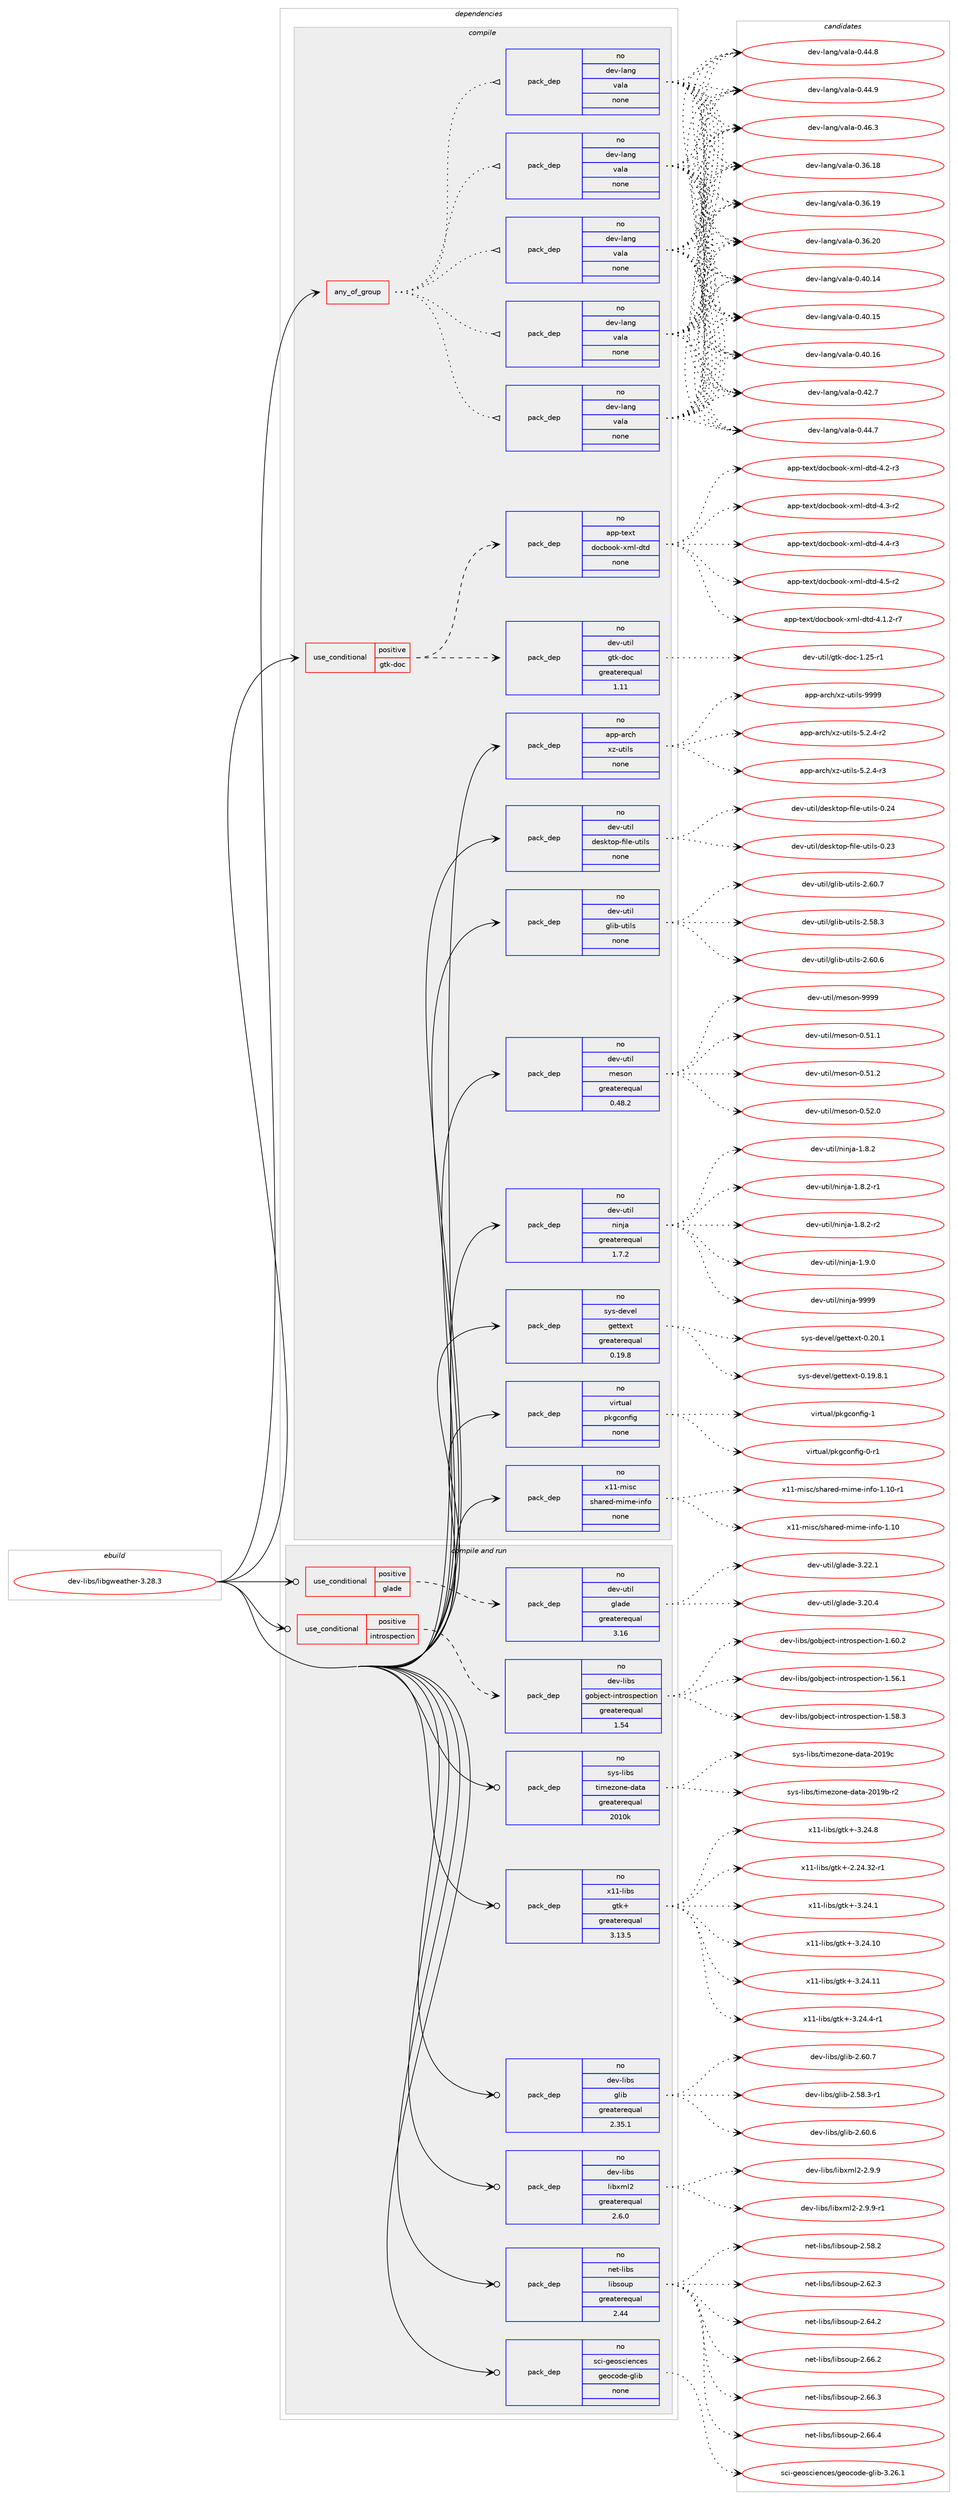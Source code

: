 digraph prolog {

# *************
# Graph options
# *************

newrank=true;
concentrate=true;
compound=true;
graph [rankdir=LR,fontname=Helvetica,fontsize=10,ranksep=1.5];#, ranksep=2.5, nodesep=0.2];
edge  [arrowhead=vee];
node  [fontname=Helvetica,fontsize=10];

# **********
# The ebuild
# **********

subgraph cluster_leftcol {
color=gray;
rank=same;
label=<<i>ebuild</i>>;
id [label="dev-libs/libgweather-3.28.3", color=red, width=4, href="../dev-libs/libgweather-3.28.3.svg"];
}

# ****************
# The dependencies
# ****************

subgraph cluster_midcol {
color=gray;
label=<<i>dependencies</i>>;
subgraph cluster_compile {
fillcolor="#eeeeee";
style=filled;
label=<<i>compile</i>>;
subgraph any11126 {
dependency565832 [label=<<TABLE BORDER="0" CELLBORDER="1" CELLSPACING="0" CELLPADDING="4"><TR><TD CELLPADDING="10">any_of_group</TD></TR></TABLE>>, shape=none, color=red];subgraph pack422592 {
dependency565833 [label=<<TABLE BORDER="0" CELLBORDER="1" CELLSPACING="0" CELLPADDING="4" WIDTH="220"><TR><TD ROWSPAN="6" CELLPADDING="30">pack_dep</TD></TR><TR><TD WIDTH="110">no</TD></TR><TR><TD>dev-lang</TD></TR><TR><TD>vala</TD></TR><TR><TD>none</TD></TR><TR><TD></TD></TR></TABLE>>, shape=none, color=blue];
}
dependency565832:e -> dependency565833:w [weight=20,style="dotted",arrowhead="oinv"];
subgraph pack422593 {
dependency565834 [label=<<TABLE BORDER="0" CELLBORDER="1" CELLSPACING="0" CELLPADDING="4" WIDTH="220"><TR><TD ROWSPAN="6" CELLPADDING="30">pack_dep</TD></TR><TR><TD WIDTH="110">no</TD></TR><TR><TD>dev-lang</TD></TR><TR><TD>vala</TD></TR><TR><TD>none</TD></TR><TR><TD></TD></TR></TABLE>>, shape=none, color=blue];
}
dependency565832:e -> dependency565834:w [weight=20,style="dotted",arrowhead="oinv"];
subgraph pack422594 {
dependency565835 [label=<<TABLE BORDER="0" CELLBORDER="1" CELLSPACING="0" CELLPADDING="4" WIDTH="220"><TR><TD ROWSPAN="6" CELLPADDING="30">pack_dep</TD></TR><TR><TD WIDTH="110">no</TD></TR><TR><TD>dev-lang</TD></TR><TR><TD>vala</TD></TR><TR><TD>none</TD></TR><TR><TD></TD></TR></TABLE>>, shape=none, color=blue];
}
dependency565832:e -> dependency565835:w [weight=20,style="dotted",arrowhead="oinv"];
subgraph pack422595 {
dependency565836 [label=<<TABLE BORDER="0" CELLBORDER="1" CELLSPACING="0" CELLPADDING="4" WIDTH="220"><TR><TD ROWSPAN="6" CELLPADDING="30">pack_dep</TD></TR><TR><TD WIDTH="110">no</TD></TR><TR><TD>dev-lang</TD></TR><TR><TD>vala</TD></TR><TR><TD>none</TD></TR><TR><TD></TD></TR></TABLE>>, shape=none, color=blue];
}
dependency565832:e -> dependency565836:w [weight=20,style="dotted",arrowhead="oinv"];
subgraph pack422596 {
dependency565837 [label=<<TABLE BORDER="0" CELLBORDER="1" CELLSPACING="0" CELLPADDING="4" WIDTH="220"><TR><TD ROWSPAN="6" CELLPADDING="30">pack_dep</TD></TR><TR><TD WIDTH="110">no</TD></TR><TR><TD>dev-lang</TD></TR><TR><TD>vala</TD></TR><TR><TD>none</TD></TR><TR><TD></TD></TR></TABLE>>, shape=none, color=blue];
}
dependency565832:e -> dependency565837:w [weight=20,style="dotted",arrowhead="oinv"];
}
id:e -> dependency565832:w [weight=20,style="solid",arrowhead="vee"];
subgraph cond131757 {
dependency565838 [label=<<TABLE BORDER="0" CELLBORDER="1" CELLSPACING="0" CELLPADDING="4"><TR><TD ROWSPAN="3" CELLPADDING="10">use_conditional</TD></TR><TR><TD>positive</TD></TR><TR><TD>gtk-doc</TD></TR></TABLE>>, shape=none, color=red];
subgraph pack422597 {
dependency565839 [label=<<TABLE BORDER="0" CELLBORDER="1" CELLSPACING="0" CELLPADDING="4" WIDTH="220"><TR><TD ROWSPAN="6" CELLPADDING="30">pack_dep</TD></TR><TR><TD WIDTH="110">no</TD></TR><TR><TD>dev-util</TD></TR><TR><TD>gtk-doc</TD></TR><TR><TD>greaterequal</TD></TR><TR><TD>1.11</TD></TR></TABLE>>, shape=none, color=blue];
}
dependency565838:e -> dependency565839:w [weight=20,style="dashed",arrowhead="vee"];
subgraph pack422598 {
dependency565840 [label=<<TABLE BORDER="0" CELLBORDER="1" CELLSPACING="0" CELLPADDING="4" WIDTH="220"><TR><TD ROWSPAN="6" CELLPADDING="30">pack_dep</TD></TR><TR><TD WIDTH="110">no</TD></TR><TR><TD>app-text</TD></TR><TR><TD>docbook-xml-dtd</TD></TR><TR><TD>none</TD></TR><TR><TD></TD></TR></TABLE>>, shape=none, color=blue];
}
dependency565838:e -> dependency565840:w [weight=20,style="dashed",arrowhead="vee"];
}
id:e -> dependency565838:w [weight=20,style="solid",arrowhead="vee"];
subgraph pack422599 {
dependency565841 [label=<<TABLE BORDER="0" CELLBORDER="1" CELLSPACING="0" CELLPADDING="4" WIDTH="220"><TR><TD ROWSPAN="6" CELLPADDING="30">pack_dep</TD></TR><TR><TD WIDTH="110">no</TD></TR><TR><TD>app-arch</TD></TR><TR><TD>xz-utils</TD></TR><TR><TD>none</TD></TR><TR><TD></TD></TR></TABLE>>, shape=none, color=blue];
}
id:e -> dependency565841:w [weight=20,style="solid",arrowhead="vee"];
subgraph pack422600 {
dependency565842 [label=<<TABLE BORDER="0" CELLBORDER="1" CELLSPACING="0" CELLPADDING="4" WIDTH="220"><TR><TD ROWSPAN="6" CELLPADDING="30">pack_dep</TD></TR><TR><TD WIDTH="110">no</TD></TR><TR><TD>dev-util</TD></TR><TR><TD>desktop-file-utils</TD></TR><TR><TD>none</TD></TR><TR><TD></TD></TR></TABLE>>, shape=none, color=blue];
}
id:e -> dependency565842:w [weight=20,style="solid",arrowhead="vee"];
subgraph pack422601 {
dependency565843 [label=<<TABLE BORDER="0" CELLBORDER="1" CELLSPACING="0" CELLPADDING="4" WIDTH="220"><TR><TD ROWSPAN="6" CELLPADDING="30">pack_dep</TD></TR><TR><TD WIDTH="110">no</TD></TR><TR><TD>dev-util</TD></TR><TR><TD>glib-utils</TD></TR><TR><TD>none</TD></TR><TR><TD></TD></TR></TABLE>>, shape=none, color=blue];
}
id:e -> dependency565843:w [weight=20,style="solid",arrowhead="vee"];
subgraph pack422602 {
dependency565844 [label=<<TABLE BORDER="0" CELLBORDER="1" CELLSPACING="0" CELLPADDING="4" WIDTH="220"><TR><TD ROWSPAN="6" CELLPADDING="30">pack_dep</TD></TR><TR><TD WIDTH="110">no</TD></TR><TR><TD>dev-util</TD></TR><TR><TD>meson</TD></TR><TR><TD>greaterequal</TD></TR><TR><TD>0.48.2</TD></TR></TABLE>>, shape=none, color=blue];
}
id:e -> dependency565844:w [weight=20,style="solid",arrowhead="vee"];
subgraph pack422603 {
dependency565845 [label=<<TABLE BORDER="0" CELLBORDER="1" CELLSPACING="0" CELLPADDING="4" WIDTH="220"><TR><TD ROWSPAN="6" CELLPADDING="30">pack_dep</TD></TR><TR><TD WIDTH="110">no</TD></TR><TR><TD>dev-util</TD></TR><TR><TD>ninja</TD></TR><TR><TD>greaterequal</TD></TR><TR><TD>1.7.2</TD></TR></TABLE>>, shape=none, color=blue];
}
id:e -> dependency565845:w [weight=20,style="solid",arrowhead="vee"];
subgraph pack422604 {
dependency565846 [label=<<TABLE BORDER="0" CELLBORDER="1" CELLSPACING="0" CELLPADDING="4" WIDTH="220"><TR><TD ROWSPAN="6" CELLPADDING="30">pack_dep</TD></TR><TR><TD WIDTH="110">no</TD></TR><TR><TD>sys-devel</TD></TR><TR><TD>gettext</TD></TR><TR><TD>greaterequal</TD></TR><TR><TD>0.19.8</TD></TR></TABLE>>, shape=none, color=blue];
}
id:e -> dependency565846:w [weight=20,style="solid",arrowhead="vee"];
subgraph pack422605 {
dependency565847 [label=<<TABLE BORDER="0" CELLBORDER="1" CELLSPACING="0" CELLPADDING="4" WIDTH="220"><TR><TD ROWSPAN="6" CELLPADDING="30">pack_dep</TD></TR><TR><TD WIDTH="110">no</TD></TR><TR><TD>virtual</TD></TR><TR><TD>pkgconfig</TD></TR><TR><TD>none</TD></TR><TR><TD></TD></TR></TABLE>>, shape=none, color=blue];
}
id:e -> dependency565847:w [weight=20,style="solid",arrowhead="vee"];
subgraph pack422606 {
dependency565848 [label=<<TABLE BORDER="0" CELLBORDER="1" CELLSPACING="0" CELLPADDING="4" WIDTH="220"><TR><TD ROWSPAN="6" CELLPADDING="30">pack_dep</TD></TR><TR><TD WIDTH="110">no</TD></TR><TR><TD>x11-misc</TD></TR><TR><TD>shared-mime-info</TD></TR><TR><TD>none</TD></TR><TR><TD></TD></TR></TABLE>>, shape=none, color=blue];
}
id:e -> dependency565848:w [weight=20,style="solid",arrowhead="vee"];
}
subgraph cluster_compileandrun {
fillcolor="#eeeeee";
style=filled;
label=<<i>compile and run</i>>;
subgraph cond131758 {
dependency565849 [label=<<TABLE BORDER="0" CELLBORDER="1" CELLSPACING="0" CELLPADDING="4"><TR><TD ROWSPAN="3" CELLPADDING="10">use_conditional</TD></TR><TR><TD>positive</TD></TR><TR><TD>glade</TD></TR></TABLE>>, shape=none, color=red];
subgraph pack422607 {
dependency565850 [label=<<TABLE BORDER="0" CELLBORDER="1" CELLSPACING="0" CELLPADDING="4" WIDTH="220"><TR><TD ROWSPAN="6" CELLPADDING="30">pack_dep</TD></TR><TR><TD WIDTH="110">no</TD></TR><TR><TD>dev-util</TD></TR><TR><TD>glade</TD></TR><TR><TD>greaterequal</TD></TR><TR><TD>3.16</TD></TR></TABLE>>, shape=none, color=blue];
}
dependency565849:e -> dependency565850:w [weight=20,style="dashed",arrowhead="vee"];
}
id:e -> dependency565849:w [weight=20,style="solid",arrowhead="odotvee"];
subgraph cond131759 {
dependency565851 [label=<<TABLE BORDER="0" CELLBORDER="1" CELLSPACING="0" CELLPADDING="4"><TR><TD ROWSPAN="3" CELLPADDING="10">use_conditional</TD></TR><TR><TD>positive</TD></TR><TR><TD>introspection</TD></TR></TABLE>>, shape=none, color=red];
subgraph pack422608 {
dependency565852 [label=<<TABLE BORDER="0" CELLBORDER="1" CELLSPACING="0" CELLPADDING="4" WIDTH="220"><TR><TD ROWSPAN="6" CELLPADDING="30">pack_dep</TD></TR><TR><TD WIDTH="110">no</TD></TR><TR><TD>dev-libs</TD></TR><TR><TD>gobject-introspection</TD></TR><TR><TD>greaterequal</TD></TR><TR><TD>1.54</TD></TR></TABLE>>, shape=none, color=blue];
}
dependency565851:e -> dependency565852:w [weight=20,style="dashed",arrowhead="vee"];
}
id:e -> dependency565851:w [weight=20,style="solid",arrowhead="odotvee"];
subgraph pack422609 {
dependency565853 [label=<<TABLE BORDER="0" CELLBORDER="1" CELLSPACING="0" CELLPADDING="4" WIDTH="220"><TR><TD ROWSPAN="6" CELLPADDING="30">pack_dep</TD></TR><TR><TD WIDTH="110">no</TD></TR><TR><TD>dev-libs</TD></TR><TR><TD>glib</TD></TR><TR><TD>greaterequal</TD></TR><TR><TD>2.35.1</TD></TR></TABLE>>, shape=none, color=blue];
}
id:e -> dependency565853:w [weight=20,style="solid",arrowhead="odotvee"];
subgraph pack422610 {
dependency565854 [label=<<TABLE BORDER="0" CELLBORDER="1" CELLSPACING="0" CELLPADDING="4" WIDTH="220"><TR><TD ROWSPAN="6" CELLPADDING="30">pack_dep</TD></TR><TR><TD WIDTH="110">no</TD></TR><TR><TD>dev-libs</TD></TR><TR><TD>libxml2</TD></TR><TR><TD>greaterequal</TD></TR><TR><TD>2.6.0</TD></TR></TABLE>>, shape=none, color=blue];
}
id:e -> dependency565854:w [weight=20,style="solid",arrowhead="odotvee"];
subgraph pack422611 {
dependency565855 [label=<<TABLE BORDER="0" CELLBORDER="1" CELLSPACING="0" CELLPADDING="4" WIDTH="220"><TR><TD ROWSPAN="6" CELLPADDING="30">pack_dep</TD></TR><TR><TD WIDTH="110">no</TD></TR><TR><TD>net-libs</TD></TR><TR><TD>libsoup</TD></TR><TR><TD>greaterequal</TD></TR><TR><TD>2.44</TD></TR></TABLE>>, shape=none, color=blue];
}
id:e -> dependency565855:w [weight=20,style="solid",arrowhead="odotvee"];
subgraph pack422612 {
dependency565856 [label=<<TABLE BORDER="0" CELLBORDER="1" CELLSPACING="0" CELLPADDING="4" WIDTH="220"><TR><TD ROWSPAN="6" CELLPADDING="30">pack_dep</TD></TR><TR><TD WIDTH="110">no</TD></TR><TR><TD>sci-geosciences</TD></TR><TR><TD>geocode-glib</TD></TR><TR><TD>none</TD></TR><TR><TD></TD></TR></TABLE>>, shape=none, color=blue];
}
id:e -> dependency565856:w [weight=20,style="solid",arrowhead="odotvee"];
subgraph pack422613 {
dependency565857 [label=<<TABLE BORDER="0" CELLBORDER="1" CELLSPACING="0" CELLPADDING="4" WIDTH="220"><TR><TD ROWSPAN="6" CELLPADDING="30">pack_dep</TD></TR><TR><TD WIDTH="110">no</TD></TR><TR><TD>sys-libs</TD></TR><TR><TD>timezone-data</TD></TR><TR><TD>greaterequal</TD></TR><TR><TD>2010k</TD></TR></TABLE>>, shape=none, color=blue];
}
id:e -> dependency565857:w [weight=20,style="solid",arrowhead="odotvee"];
subgraph pack422614 {
dependency565858 [label=<<TABLE BORDER="0" CELLBORDER="1" CELLSPACING="0" CELLPADDING="4" WIDTH="220"><TR><TD ROWSPAN="6" CELLPADDING="30">pack_dep</TD></TR><TR><TD WIDTH="110">no</TD></TR><TR><TD>x11-libs</TD></TR><TR><TD>gtk+</TD></TR><TR><TD>greaterequal</TD></TR><TR><TD>3.13.5</TD></TR></TABLE>>, shape=none, color=blue];
}
id:e -> dependency565858:w [weight=20,style="solid",arrowhead="odotvee"];
}
subgraph cluster_run {
fillcolor="#eeeeee";
style=filled;
label=<<i>run</i>>;
}
}

# **************
# The candidates
# **************

subgraph cluster_choices {
rank=same;
color=gray;
label=<<i>candidates</i>>;

subgraph choice422592 {
color=black;
nodesep=1;
choice10010111845108971101034711897108974548465154464956 [label="dev-lang/vala-0.36.18", color=red, width=4,href="../dev-lang/vala-0.36.18.svg"];
choice10010111845108971101034711897108974548465154464957 [label="dev-lang/vala-0.36.19", color=red, width=4,href="../dev-lang/vala-0.36.19.svg"];
choice10010111845108971101034711897108974548465154465048 [label="dev-lang/vala-0.36.20", color=red, width=4,href="../dev-lang/vala-0.36.20.svg"];
choice10010111845108971101034711897108974548465248464952 [label="dev-lang/vala-0.40.14", color=red, width=4,href="../dev-lang/vala-0.40.14.svg"];
choice10010111845108971101034711897108974548465248464953 [label="dev-lang/vala-0.40.15", color=red, width=4,href="../dev-lang/vala-0.40.15.svg"];
choice10010111845108971101034711897108974548465248464954 [label="dev-lang/vala-0.40.16", color=red, width=4,href="../dev-lang/vala-0.40.16.svg"];
choice100101118451089711010347118971089745484652504655 [label="dev-lang/vala-0.42.7", color=red, width=4,href="../dev-lang/vala-0.42.7.svg"];
choice100101118451089711010347118971089745484652524655 [label="dev-lang/vala-0.44.7", color=red, width=4,href="../dev-lang/vala-0.44.7.svg"];
choice100101118451089711010347118971089745484652524656 [label="dev-lang/vala-0.44.8", color=red, width=4,href="../dev-lang/vala-0.44.8.svg"];
choice100101118451089711010347118971089745484652524657 [label="dev-lang/vala-0.44.9", color=red, width=4,href="../dev-lang/vala-0.44.9.svg"];
choice100101118451089711010347118971089745484652544651 [label="dev-lang/vala-0.46.3", color=red, width=4,href="../dev-lang/vala-0.46.3.svg"];
dependency565833:e -> choice10010111845108971101034711897108974548465154464956:w [style=dotted,weight="100"];
dependency565833:e -> choice10010111845108971101034711897108974548465154464957:w [style=dotted,weight="100"];
dependency565833:e -> choice10010111845108971101034711897108974548465154465048:w [style=dotted,weight="100"];
dependency565833:e -> choice10010111845108971101034711897108974548465248464952:w [style=dotted,weight="100"];
dependency565833:e -> choice10010111845108971101034711897108974548465248464953:w [style=dotted,weight="100"];
dependency565833:e -> choice10010111845108971101034711897108974548465248464954:w [style=dotted,weight="100"];
dependency565833:e -> choice100101118451089711010347118971089745484652504655:w [style=dotted,weight="100"];
dependency565833:e -> choice100101118451089711010347118971089745484652524655:w [style=dotted,weight="100"];
dependency565833:e -> choice100101118451089711010347118971089745484652524656:w [style=dotted,weight="100"];
dependency565833:e -> choice100101118451089711010347118971089745484652524657:w [style=dotted,weight="100"];
dependency565833:e -> choice100101118451089711010347118971089745484652544651:w [style=dotted,weight="100"];
}
subgraph choice422593 {
color=black;
nodesep=1;
choice10010111845108971101034711897108974548465154464956 [label="dev-lang/vala-0.36.18", color=red, width=4,href="../dev-lang/vala-0.36.18.svg"];
choice10010111845108971101034711897108974548465154464957 [label="dev-lang/vala-0.36.19", color=red, width=4,href="../dev-lang/vala-0.36.19.svg"];
choice10010111845108971101034711897108974548465154465048 [label="dev-lang/vala-0.36.20", color=red, width=4,href="../dev-lang/vala-0.36.20.svg"];
choice10010111845108971101034711897108974548465248464952 [label="dev-lang/vala-0.40.14", color=red, width=4,href="../dev-lang/vala-0.40.14.svg"];
choice10010111845108971101034711897108974548465248464953 [label="dev-lang/vala-0.40.15", color=red, width=4,href="../dev-lang/vala-0.40.15.svg"];
choice10010111845108971101034711897108974548465248464954 [label="dev-lang/vala-0.40.16", color=red, width=4,href="../dev-lang/vala-0.40.16.svg"];
choice100101118451089711010347118971089745484652504655 [label="dev-lang/vala-0.42.7", color=red, width=4,href="../dev-lang/vala-0.42.7.svg"];
choice100101118451089711010347118971089745484652524655 [label="dev-lang/vala-0.44.7", color=red, width=4,href="../dev-lang/vala-0.44.7.svg"];
choice100101118451089711010347118971089745484652524656 [label="dev-lang/vala-0.44.8", color=red, width=4,href="../dev-lang/vala-0.44.8.svg"];
choice100101118451089711010347118971089745484652524657 [label="dev-lang/vala-0.44.9", color=red, width=4,href="../dev-lang/vala-0.44.9.svg"];
choice100101118451089711010347118971089745484652544651 [label="dev-lang/vala-0.46.3", color=red, width=4,href="../dev-lang/vala-0.46.3.svg"];
dependency565834:e -> choice10010111845108971101034711897108974548465154464956:w [style=dotted,weight="100"];
dependency565834:e -> choice10010111845108971101034711897108974548465154464957:w [style=dotted,weight="100"];
dependency565834:e -> choice10010111845108971101034711897108974548465154465048:w [style=dotted,weight="100"];
dependency565834:e -> choice10010111845108971101034711897108974548465248464952:w [style=dotted,weight="100"];
dependency565834:e -> choice10010111845108971101034711897108974548465248464953:w [style=dotted,weight="100"];
dependency565834:e -> choice10010111845108971101034711897108974548465248464954:w [style=dotted,weight="100"];
dependency565834:e -> choice100101118451089711010347118971089745484652504655:w [style=dotted,weight="100"];
dependency565834:e -> choice100101118451089711010347118971089745484652524655:w [style=dotted,weight="100"];
dependency565834:e -> choice100101118451089711010347118971089745484652524656:w [style=dotted,weight="100"];
dependency565834:e -> choice100101118451089711010347118971089745484652524657:w [style=dotted,weight="100"];
dependency565834:e -> choice100101118451089711010347118971089745484652544651:w [style=dotted,weight="100"];
}
subgraph choice422594 {
color=black;
nodesep=1;
choice10010111845108971101034711897108974548465154464956 [label="dev-lang/vala-0.36.18", color=red, width=4,href="../dev-lang/vala-0.36.18.svg"];
choice10010111845108971101034711897108974548465154464957 [label="dev-lang/vala-0.36.19", color=red, width=4,href="../dev-lang/vala-0.36.19.svg"];
choice10010111845108971101034711897108974548465154465048 [label="dev-lang/vala-0.36.20", color=red, width=4,href="../dev-lang/vala-0.36.20.svg"];
choice10010111845108971101034711897108974548465248464952 [label="dev-lang/vala-0.40.14", color=red, width=4,href="../dev-lang/vala-0.40.14.svg"];
choice10010111845108971101034711897108974548465248464953 [label="dev-lang/vala-0.40.15", color=red, width=4,href="../dev-lang/vala-0.40.15.svg"];
choice10010111845108971101034711897108974548465248464954 [label="dev-lang/vala-0.40.16", color=red, width=4,href="../dev-lang/vala-0.40.16.svg"];
choice100101118451089711010347118971089745484652504655 [label="dev-lang/vala-0.42.7", color=red, width=4,href="../dev-lang/vala-0.42.7.svg"];
choice100101118451089711010347118971089745484652524655 [label="dev-lang/vala-0.44.7", color=red, width=4,href="../dev-lang/vala-0.44.7.svg"];
choice100101118451089711010347118971089745484652524656 [label="dev-lang/vala-0.44.8", color=red, width=4,href="../dev-lang/vala-0.44.8.svg"];
choice100101118451089711010347118971089745484652524657 [label="dev-lang/vala-0.44.9", color=red, width=4,href="../dev-lang/vala-0.44.9.svg"];
choice100101118451089711010347118971089745484652544651 [label="dev-lang/vala-0.46.3", color=red, width=4,href="../dev-lang/vala-0.46.3.svg"];
dependency565835:e -> choice10010111845108971101034711897108974548465154464956:w [style=dotted,weight="100"];
dependency565835:e -> choice10010111845108971101034711897108974548465154464957:w [style=dotted,weight="100"];
dependency565835:e -> choice10010111845108971101034711897108974548465154465048:w [style=dotted,weight="100"];
dependency565835:e -> choice10010111845108971101034711897108974548465248464952:w [style=dotted,weight="100"];
dependency565835:e -> choice10010111845108971101034711897108974548465248464953:w [style=dotted,weight="100"];
dependency565835:e -> choice10010111845108971101034711897108974548465248464954:w [style=dotted,weight="100"];
dependency565835:e -> choice100101118451089711010347118971089745484652504655:w [style=dotted,weight="100"];
dependency565835:e -> choice100101118451089711010347118971089745484652524655:w [style=dotted,weight="100"];
dependency565835:e -> choice100101118451089711010347118971089745484652524656:w [style=dotted,weight="100"];
dependency565835:e -> choice100101118451089711010347118971089745484652524657:w [style=dotted,weight="100"];
dependency565835:e -> choice100101118451089711010347118971089745484652544651:w [style=dotted,weight="100"];
}
subgraph choice422595 {
color=black;
nodesep=1;
choice10010111845108971101034711897108974548465154464956 [label="dev-lang/vala-0.36.18", color=red, width=4,href="../dev-lang/vala-0.36.18.svg"];
choice10010111845108971101034711897108974548465154464957 [label="dev-lang/vala-0.36.19", color=red, width=4,href="../dev-lang/vala-0.36.19.svg"];
choice10010111845108971101034711897108974548465154465048 [label="dev-lang/vala-0.36.20", color=red, width=4,href="../dev-lang/vala-0.36.20.svg"];
choice10010111845108971101034711897108974548465248464952 [label="dev-lang/vala-0.40.14", color=red, width=4,href="../dev-lang/vala-0.40.14.svg"];
choice10010111845108971101034711897108974548465248464953 [label="dev-lang/vala-0.40.15", color=red, width=4,href="../dev-lang/vala-0.40.15.svg"];
choice10010111845108971101034711897108974548465248464954 [label="dev-lang/vala-0.40.16", color=red, width=4,href="../dev-lang/vala-0.40.16.svg"];
choice100101118451089711010347118971089745484652504655 [label="dev-lang/vala-0.42.7", color=red, width=4,href="../dev-lang/vala-0.42.7.svg"];
choice100101118451089711010347118971089745484652524655 [label="dev-lang/vala-0.44.7", color=red, width=4,href="../dev-lang/vala-0.44.7.svg"];
choice100101118451089711010347118971089745484652524656 [label="dev-lang/vala-0.44.8", color=red, width=4,href="../dev-lang/vala-0.44.8.svg"];
choice100101118451089711010347118971089745484652524657 [label="dev-lang/vala-0.44.9", color=red, width=4,href="../dev-lang/vala-0.44.9.svg"];
choice100101118451089711010347118971089745484652544651 [label="dev-lang/vala-0.46.3", color=red, width=4,href="../dev-lang/vala-0.46.3.svg"];
dependency565836:e -> choice10010111845108971101034711897108974548465154464956:w [style=dotted,weight="100"];
dependency565836:e -> choice10010111845108971101034711897108974548465154464957:w [style=dotted,weight="100"];
dependency565836:e -> choice10010111845108971101034711897108974548465154465048:w [style=dotted,weight="100"];
dependency565836:e -> choice10010111845108971101034711897108974548465248464952:w [style=dotted,weight="100"];
dependency565836:e -> choice10010111845108971101034711897108974548465248464953:w [style=dotted,weight="100"];
dependency565836:e -> choice10010111845108971101034711897108974548465248464954:w [style=dotted,weight="100"];
dependency565836:e -> choice100101118451089711010347118971089745484652504655:w [style=dotted,weight="100"];
dependency565836:e -> choice100101118451089711010347118971089745484652524655:w [style=dotted,weight="100"];
dependency565836:e -> choice100101118451089711010347118971089745484652524656:w [style=dotted,weight="100"];
dependency565836:e -> choice100101118451089711010347118971089745484652524657:w [style=dotted,weight="100"];
dependency565836:e -> choice100101118451089711010347118971089745484652544651:w [style=dotted,weight="100"];
}
subgraph choice422596 {
color=black;
nodesep=1;
choice10010111845108971101034711897108974548465154464956 [label="dev-lang/vala-0.36.18", color=red, width=4,href="../dev-lang/vala-0.36.18.svg"];
choice10010111845108971101034711897108974548465154464957 [label="dev-lang/vala-0.36.19", color=red, width=4,href="../dev-lang/vala-0.36.19.svg"];
choice10010111845108971101034711897108974548465154465048 [label="dev-lang/vala-0.36.20", color=red, width=4,href="../dev-lang/vala-0.36.20.svg"];
choice10010111845108971101034711897108974548465248464952 [label="dev-lang/vala-0.40.14", color=red, width=4,href="../dev-lang/vala-0.40.14.svg"];
choice10010111845108971101034711897108974548465248464953 [label="dev-lang/vala-0.40.15", color=red, width=4,href="../dev-lang/vala-0.40.15.svg"];
choice10010111845108971101034711897108974548465248464954 [label="dev-lang/vala-0.40.16", color=red, width=4,href="../dev-lang/vala-0.40.16.svg"];
choice100101118451089711010347118971089745484652504655 [label="dev-lang/vala-0.42.7", color=red, width=4,href="../dev-lang/vala-0.42.7.svg"];
choice100101118451089711010347118971089745484652524655 [label="dev-lang/vala-0.44.7", color=red, width=4,href="../dev-lang/vala-0.44.7.svg"];
choice100101118451089711010347118971089745484652524656 [label="dev-lang/vala-0.44.8", color=red, width=4,href="../dev-lang/vala-0.44.8.svg"];
choice100101118451089711010347118971089745484652524657 [label="dev-lang/vala-0.44.9", color=red, width=4,href="../dev-lang/vala-0.44.9.svg"];
choice100101118451089711010347118971089745484652544651 [label="dev-lang/vala-0.46.3", color=red, width=4,href="../dev-lang/vala-0.46.3.svg"];
dependency565837:e -> choice10010111845108971101034711897108974548465154464956:w [style=dotted,weight="100"];
dependency565837:e -> choice10010111845108971101034711897108974548465154464957:w [style=dotted,weight="100"];
dependency565837:e -> choice10010111845108971101034711897108974548465154465048:w [style=dotted,weight="100"];
dependency565837:e -> choice10010111845108971101034711897108974548465248464952:w [style=dotted,weight="100"];
dependency565837:e -> choice10010111845108971101034711897108974548465248464953:w [style=dotted,weight="100"];
dependency565837:e -> choice10010111845108971101034711897108974548465248464954:w [style=dotted,weight="100"];
dependency565837:e -> choice100101118451089711010347118971089745484652504655:w [style=dotted,weight="100"];
dependency565837:e -> choice100101118451089711010347118971089745484652524655:w [style=dotted,weight="100"];
dependency565837:e -> choice100101118451089711010347118971089745484652524656:w [style=dotted,weight="100"];
dependency565837:e -> choice100101118451089711010347118971089745484652524657:w [style=dotted,weight="100"];
dependency565837:e -> choice100101118451089711010347118971089745484652544651:w [style=dotted,weight="100"];
}
subgraph choice422597 {
color=black;
nodesep=1;
choice1001011184511711610510847103116107451001119945494650534511449 [label="dev-util/gtk-doc-1.25-r1", color=red, width=4,href="../dev-util/gtk-doc-1.25-r1.svg"];
dependency565839:e -> choice1001011184511711610510847103116107451001119945494650534511449:w [style=dotted,weight="100"];
}
subgraph choice422598 {
color=black;
nodesep=1;
choice971121124511610112011647100111999811111110745120109108451001161004552464946504511455 [label="app-text/docbook-xml-dtd-4.1.2-r7", color=red, width=4,href="../app-text/docbook-xml-dtd-4.1.2-r7.svg"];
choice97112112451161011201164710011199981111111074512010910845100116100455246504511451 [label="app-text/docbook-xml-dtd-4.2-r3", color=red, width=4,href="../app-text/docbook-xml-dtd-4.2-r3.svg"];
choice97112112451161011201164710011199981111111074512010910845100116100455246514511450 [label="app-text/docbook-xml-dtd-4.3-r2", color=red, width=4,href="../app-text/docbook-xml-dtd-4.3-r2.svg"];
choice97112112451161011201164710011199981111111074512010910845100116100455246524511451 [label="app-text/docbook-xml-dtd-4.4-r3", color=red, width=4,href="../app-text/docbook-xml-dtd-4.4-r3.svg"];
choice97112112451161011201164710011199981111111074512010910845100116100455246534511450 [label="app-text/docbook-xml-dtd-4.5-r2", color=red, width=4,href="../app-text/docbook-xml-dtd-4.5-r2.svg"];
dependency565840:e -> choice971121124511610112011647100111999811111110745120109108451001161004552464946504511455:w [style=dotted,weight="100"];
dependency565840:e -> choice97112112451161011201164710011199981111111074512010910845100116100455246504511451:w [style=dotted,weight="100"];
dependency565840:e -> choice97112112451161011201164710011199981111111074512010910845100116100455246514511450:w [style=dotted,weight="100"];
dependency565840:e -> choice97112112451161011201164710011199981111111074512010910845100116100455246524511451:w [style=dotted,weight="100"];
dependency565840:e -> choice97112112451161011201164710011199981111111074512010910845100116100455246534511450:w [style=dotted,weight="100"];
}
subgraph choice422599 {
color=black;
nodesep=1;
choice9711211245971149910447120122451171161051081154553465046524511450 [label="app-arch/xz-utils-5.2.4-r2", color=red, width=4,href="../app-arch/xz-utils-5.2.4-r2.svg"];
choice9711211245971149910447120122451171161051081154553465046524511451 [label="app-arch/xz-utils-5.2.4-r3", color=red, width=4,href="../app-arch/xz-utils-5.2.4-r3.svg"];
choice9711211245971149910447120122451171161051081154557575757 [label="app-arch/xz-utils-9999", color=red, width=4,href="../app-arch/xz-utils-9999.svg"];
dependency565841:e -> choice9711211245971149910447120122451171161051081154553465046524511450:w [style=dotted,weight="100"];
dependency565841:e -> choice9711211245971149910447120122451171161051081154553465046524511451:w [style=dotted,weight="100"];
dependency565841:e -> choice9711211245971149910447120122451171161051081154557575757:w [style=dotted,weight="100"];
}
subgraph choice422600 {
color=black;
nodesep=1;
choice100101118451171161051084710010111510711611111245102105108101451171161051081154548465051 [label="dev-util/desktop-file-utils-0.23", color=red, width=4,href="../dev-util/desktop-file-utils-0.23.svg"];
choice100101118451171161051084710010111510711611111245102105108101451171161051081154548465052 [label="dev-util/desktop-file-utils-0.24", color=red, width=4,href="../dev-util/desktop-file-utils-0.24.svg"];
dependency565842:e -> choice100101118451171161051084710010111510711611111245102105108101451171161051081154548465051:w [style=dotted,weight="100"];
dependency565842:e -> choice100101118451171161051084710010111510711611111245102105108101451171161051081154548465052:w [style=dotted,weight="100"];
}
subgraph choice422601 {
color=black;
nodesep=1;
choice1001011184511711610510847103108105984511711610510811545504653564651 [label="dev-util/glib-utils-2.58.3", color=red, width=4,href="../dev-util/glib-utils-2.58.3.svg"];
choice1001011184511711610510847103108105984511711610510811545504654484654 [label="dev-util/glib-utils-2.60.6", color=red, width=4,href="../dev-util/glib-utils-2.60.6.svg"];
choice1001011184511711610510847103108105984511711610510811545504654484655 [label="dev-util/glib-utils-2.60.7", color=red, width=4,href="../dev-util/glib-utils-2.60.7.svg"];
dependency565843:e -> choice1001011184511711610510847103108105984511711610510811545504653564651:w [style=dotted,weight="100"];
dependency565843:e -> choice1001011184511711610510847103108105984511711610510811545504654484654:w [style=dotted,weight="100"];
dependency565843:e -> choice1001011184511711610510847103108105984511711610510811545504654484655:w [style=dotted,weight="100"];
}
subgraph choice422602 {
color=black;
nodesep=1;
choice100101118451171161051084710910111511111045484653494649 [label="dev-util/meson-0.51.1", color=red, width=4,href="../dev-util/meson-0.51.1.svg"];
choice100101118451171161051084710910111511111045484653494650 [label="dev-util/meson-0.51.2", color=red, width=4,href="../dev-util/meson-0.51.2.svg"];
choice100101118451171161051084710910111511111045484653504648 [label="dev-util/meson-0.52.0", color=red, width=4,href="../dev-util/meson-0.52.0.svg"];
choice10010111845117116105108471091011151111104557575757 [label="dev-util/meson-9999", color=red, width=4,href="../dev-util/meson-9999.svg"];
dependency565844:e -> choice100101118451171161051084710910111511111045484653494649:w [style=dotted,weight="100"];
dependency565844:e -> choice100101118451171161051084710910111511111045484653494650:w [style=dotted,weight="100"];
dependency565844:e -> choice100101118451171161051084710910111511111045484653504648:w [style=dotted,weight="100"];
dependency565844:e -> choice10010111845117116105108471091011151111104557575757:w [style=dotted,weight="100"];
}
subgraph choice422603 {
color=black;
nodesep=1;
choice100101118451171161051084711010511010697454946564650 [label="dev-util/ninja-1.8.2", color=red, width=4,href="../dev-util/ninja-1.8.2.svg"];
choice1001011184511711610510847110105110106974549465646504511449 [label="dev-util/ninja-1.8.2-r1", color=red, width=4,href="../dev-util/ninja-1.8.2-r1.svg"];
choice1001011184511711610510847110105110106974549465646504511450 [label="dev-util/ninja-1.8.2-r2", color=red, width=4,href="../dev-util/ninja-1.8.2-r2.svg"];
choice100101118451171161051084711010511010697454946574648 [label="dev-util/ninja-1.9.0", color=red, width=4,href="../dev-util/ninja-1.9.0.svg"];
choice1001011184511711610510847110105110106974557575757 [label="dev-util/ninja-9999", color=red, width=4,href="../dev-util/ninja-9999.svg"];
dependency565845:e -> choice100101118451171161051084711010511010697454946564650:w [style=dotted,weight="100"];
dependency565845:e -> choice1001011184511711610510847110105110106974549465646504511449:w [style=dotted,weight="100"];
dependency565845:e -> choice1001011184511711610510847110105110106974549465646504511450:w [style=dotted,weight="100"];
dependency565845:e -> choice100101118451171161051084711010511010697454946574648:w [style=dotted,weight="100"];
dependency565845:e -> choice1001011184511711610510847110105110106974557575757:w [style=dotted,weight="100"];
}
subgraph choice422604 {
color=black;
nodesep=1;
choice1151211154510010111810110847103101116116101120116454846495746564649 [label="sys-devel/gettext-0.19.8.1", color=red, width=4,href="../sys-devel/gettext-0.19.8.1.svg"];
choice115121115451001011181011084710310111611610112011645484650484649 [label="sys-devel/gettext-0.20.1", color=red, width=4,href="../sys-devel/gettext-0.20.1.svg"];
dependency565846:e -> choice1151211154510010111810110847103101116116101120116454846495746564649:w [style=dotted,weight="100"];
dependency565846:e -> choice115121115451001011181011084710310111611610112011645484650484649:w [style=dotted,weight="100"];
}
subgraph choice422605 {
color=black;
nodesep=1;
choice11810511411611797108471121071039911111010210510345484511449 [label="virtual/pkgconfig-0-r1", color=red, width=4,href="../virtual/pkgconfig-0-r1.svg"];
choice1181051141161179710847112107103991111101021051034549 [label="virtual/pkgconfig-1", color=red, width=4,href="../virtual/pkgconfig-1.svg"];
dependency565847:e -> choice11810511411611797108471121071039911111010210510345484511449:w [style=dotted,weight="100"];
dependency565847:e -> choice1181051141161179710847112107103991111101021051034549:w [style=dotted,weight="100"];
}
subgraph choice422606 {
color=black;
nodesep=1;
choice12049494510910511599471151049711410110045109105109101451051101021114549464948 [label="x11-misc/shared-mime-info-1.10", color=red, width=4,href="../x11-misc/shared-mime-info-1.10.svg"];
choice120494945109105115994711510497114101100451091051091014510511010211145494649484511449 [label="x11-misc/shared-mime-info-1.10-r1", color=red, width=4,href="../x11-misc/shared-mime-info-1.10-r1.svg"];
dependency565848:e -> choice12049494510910511599471151049711410110045109105109101451051101021114549464948:w [style=dotted,weight="100"];
dependency565848:e -> choice120494945109105115994711510497114101100451091051091014510511010211145494649484511449:w [style=dotted,weight="100"];
}
subgraph choice422607 {
color=black;
nodesep=1;
choice10010111845117116105108471031089710010145514650484652 [label="dev-util/glade-3.20.4", color=red, width=4,href="../dev-util/glade-3.20.4.svg"];
choice10010111845117116105108471031089710010145514650504649 [label="dev-util/glade-3.22.1", color=red, width=4,href="../dev-util/glade-3.22.1.svg"];
dependency565850:e -> choice10010111845117116105108471031089710010145514650484652:w [style=dotted,weight="100"];
dependency565850:e -> choice10010111845117116105108471031089710010145514650504649:w [style=dotted,weight="100"];
}
subgraph choice422608 {
color=black;
nodesep=1;
choice1001011184510810598115471031119810610199116451051101161141111151121019911610511111045494653544649 [label="dev-libs/gobject-introspection-1.56.1", color=red, width=4,href="../dev-libs/gobject-introspection-1.56.1.svg"];
choice1001011184510810598115471031119810610199116451051101161141111151121019911610511111045494653564651 [label="dev-libs/gobject-introspection-1.58.3", color=red, width=4,href="../dev-libs/gobject-introspection-1.58.3.svg"];
choice1001011184510810598115471031119810610199116451051101161141111151121019911610511111045494654484650 [label="dev-libs/gobject-introspection-1.60.2", color=red, width=4,href="../dev-libs/gobject-introspection-1.60.2.svg"];
dependency565852:e -> choice1001011184510810598115471031119810610199116451051101161141111151121019911610511111045494653544649:w [style=dotted,weight="100"];
dependency565852:e -> choice1001011184510810598115471031119810610199116451051101161141111151121019911610511111045494653564651:w [style=dotted,weight="100"];
dependency565852:e -> choice1001011184510810598115471031119810610199116451051101161141111151121019911610511111045494654484650:w [style=dotted,weight="100"];
}
subgraph choice422609 {
color=black;
nodesep=1;
choice10010111845108105981154710310810598455046535646514511449 [label="dev-libs/glib-2.58.3-r1", color=red, width=4,href="../dev-libs/glib-2.58.3-r1.svg"];
choice1001011184510810598115471031081059845504654484654 [label="dev-libs/glib-2.60.6", color=red, width=4,href="../dev-libs/glib-2.60.6.svg"];
choice1001011184510810598115471031081059845504654484655 [label="dev-libs/glib-2.60.7", color=red, width=4,href="../dev-libs/glib-2.60.7.svg"];
dependency565853:e -> choice10010111845108105981154710310810598455046535646514511449:w [style=dotted,weight="100"];
dependency565853:e -> choice1001011184510810598115471031081059845504654484654:w [style=dotted,weight="100"];
dependency565853:e -> choice1001011184510810598115471031081059845504654484655:w [style=dotted,weight="100"];
}
subgraph choice422610 {
color=black;
nodesep=1;
choice1001011184510810598115471081059812010910850455046574657 [label="dev-libs/libxml2-2.9.9", color=red, width=4,href="../dev-libs/libxml2-2.9.9.svg"];
choice10010111845108105981154710810598120109108504550465746574511449 [label="dev-libs/libxml2-2.9.9-r1", color=red, width=4,href="../dev-libs/libxml2-2.9.9-r1.svg"];
dependency565854:e -> choice1001011184510810598115471081059812010910850455046574657:w [style=dotted,weight="100"];
dependency565854:e -> choice10010111845108105981154710810598120109108504550465746574511449:w [style=dotted,weight="100"];
}
subgraph choice422611 {
color=black;
nodesep=1;
choice1101011164510810598115471081059811511111711245504653564650 [label="net-libs/libsoup-2.58.2", color=red, width=4,href="../net-libs/libsoup-2.58.2.svg"];
choice1101011164510810598115471081059811511111711245504654504651 [label="net-libs/libsoup-2.62.3", color=red, width=4,href="../net-libs/libsoup-2.62.3.svg"];
choice1101011164510810598115471081059811511111711245504654524650 [label="net-libs/libsoup-2.64.2", color=red, width=4,href="../net-libs/libsoup-2.64.2.svg"];
choice1101011164510810598115471081059811511111711245504654544650 [label="net-libs/libsoup-2.66.2", color=red, width=4,href="../net-libs/libsoup-2.66.2.svg"];
choice1101011164510810598115471081059811511111711245504654544651 [label="net-libs/libsoup-2.66.3", color=red, width=4,href="../net-libs/libsoup-2.66.3.svg"];
choice1101011164510810598115471081059811511111711245504654544652 [label="net-libs/libsoup-2.66.4", color=red, width=4,href="../net-libs/libsoup-2.66.4.svg"];
dependency565855:e -> choice1101011164510810598115471081059811511111711245504653564650:w [style=dotted,weight="100"];
dependency565855:e -> choice1101011164510810598115471081059811511111711245504654504651:w [style=dotted,weight="100"];
dependency565855:e -> choice1101011164510810598115471081059811511111711245504654524650:w [style=dotted,weight="100"];
dependency565855:e -> choice1101011164510810598115471081059811511111711245504654544650:w [style=dotted,weight="100"];
dependency565855:e -> choice1101011164510810598115471081059811511111711245504654544651:w [style=dotted,weight="100"];
dependency565855:e -> choice1101011164510810598115471081059811511111711245504654544652:w [style=dotted,weight="100"];
}
subgraph choice422612 {
color=black;
nodesep=1;
choice115991054510310111111599105101110991011154710310111199111100101451031081059845514650544649 [label="sci-geosciences/geocode-glib-3.26.1", color=red, width=4,href="../sci-geosciences/geocode-glib-3.26.1.svg"];
dependency565856:e -> choice115991054510310111111599105101110991011154710310111199111100101451031081059845514650544649:w [style=dotted,weight="100"];
}
subgraph choice422613 {
color=black;
nodesep=1;
choice1151211154510810598115471161051091011221111101014510097116974550484957984511450 [label="sys-libs/timezone-data-2019b-r2", color=red, width=4,href="../sys-libs/timezone-data-2019b-r2.svg"];
choice115121115451081059811547116105109101122111110101451009711697455048495799 [label="sys-libs/timezone-data-2019c", color=red, width=4,href="../sys-libs/timezone-data-2019c.svg"];
dependency565857:e -> choice1151211154510810598115471161051091011221111101014510097116974550484957984511450:w [style=dotted,weight="100"];
dependency565857:e -> choice115121115451081059811547116105109101122111110101451009711697455048495799:w [style=dotted,weight="100"];
}
subgraph choice422614 {
color=black;
nodesep=1;
choice12049494510810598115471031161074345504650524651504511449 [label="x11-libs/gtk+-2.24.32-r1", color=red, width=4,href="../x11-libs/gtk+-2.24.32-r1.svg"];
choice12049494510810598115471031161074345514650524649 [label="x11-libs/gtk+-3.24.1", color=red, width=4,href="../x11-libs/gtk+-3.24.1.svg"];
choice1204949451081059811547103116107434551465052464948 [label="x11-libs/gtk+-3.24.10", color=red, width=4,href="../x11-libs/gtk+-3.24.10.svg"];
choice1204949451081059811547103116107434551465052464949 [label="x11-libs/gtk+-3.24.11", color=red, width=4,href="../x11-libs/gtk+-3.24.11.svg"];
choice120494945108105981154710311610743455146505246524511449 [label="x11-libs/gtk+-3.24.4-r1", color=red, width=4,href="../x11-libs/gtk+-3.24.4-r1.svg"];
choice12049494510810598115471031161074345514650524656 [label="x11-libs/gtk+-3.24.8", color=red, width=4,href="../x11-libs/gtk+-3.24.8.svg"];
dependency565858:e -> choice12049494510810598115471031161074345504650524651504511449:w [style=dotted,weight="100"];
dependency565858:e -> choice12049494510810598115471031161074345514650524649:w [style=dotted,weight="100"];
dependency565858:e -> choice1204949451081059811547103116107434551465052464948:w [style=dotted,weight="100"];
dependency565858:e -> choice1204949451081059811547103116107434551465052464949:w [style=dotted,weight="100"];
dependency565858:e -> choice120494945108105981154710311610743455146505246524511449:w [style=dotted,weight="100"];
dependency565858:e -> choice12049494510810598115471031161074345514650524656:w [style=dotted,weight="100"];
}
}

}
